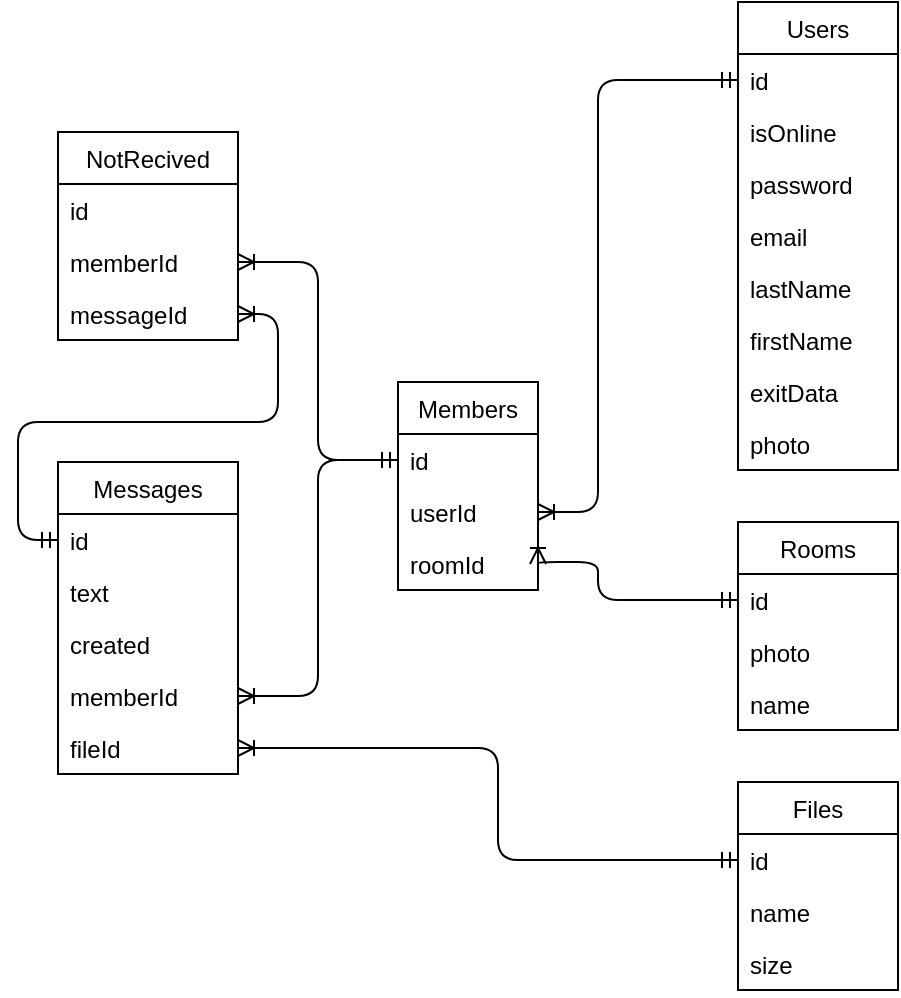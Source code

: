 <mxfile version="14.9.8" type="device"><diagram id="flLPrsJDxj65zPxc9lPy" name="Page-1"><mxGraphModel dx="920" dy="1694" grid="1" gridSize="10" guides="1" tooltips="1" connect="1" arrows="1" fold="1" page="1" pageScale="1" pageWidth="827" pageHeight="1169" math="0" shadow="0"><root><mxCell id="0"/><mxCell id="1" parent="0"/><mxCell id="6dCLjw4nq2Yr_XzxkQZN-1" value="Rooms" style="swimlane;fontStyle=0;childLayout=stackLayout;horizontal=1;startSize=26;horizontalStack=0;resizeParent=1;resizeParentMax=0;resizeLast=0;collapsible=1;marginBottom=0;" vertex="1" parent="1"><mxGeometry x="560" y="70" width="80" height="104" as="geometry"/></mxCell><mxCell id="6dCLjw4nq2Yr_XzxkQZN-2" value="id" style="text;strokeColor=none;fillColor=none;align=left;verticalAlign=top;spacingLeft=4;spacingRight=4;overflow=hidden;rotatable=0;points=[[0,0.5],[1,0.5]];portConstraint=eastwest;" vertex="1" parent="6dCLjw4nq2Yr_XzxkQZN-1"><mxGeometry y="26" width="80" height="26" as="geometry"/></mxCell><mxCell id="6dCLjw4nq2Yr_XzxkQZN-3" value="photo" style="text;strokeColor=none;fillColor=none;align=left;verticalAlign=top;spacingLeft=4;spacingRight=4;overflow=hidden;rotatable=0;points=[[0,0.5],[1,0.5]];portConstraint=eastwest;" vertex="1" parent="6dCLjw4nq2Yr_XzxkQZN-1"><mxGeometry y="52" width="80" height="26" as="geometry"/></mxCell><mxCell id="6dCLjw4nq2Yr_XzxkQZN-4" value="name" style="text;strokeColor=none;fillColor=none;align=left;verticalAlign=top;spacingLeft=4;spacingRight=4;overflow=hidden;rotatable=0;points=[[0,0.5],[1,0.5]];portConstraint=eastwest;" vertex="1" parent="6dCLjw4nq2Yr_XzxkQZN-1"><mxGeometry y="78" width="80" height="26" as="geometry"/></mxCell><mxCell id="6dCLjw4nq2Yr_XzxkQZN-5" value="Users" style="swimlane;fontStyle=0;childLayout=stackLayout;horizontal=1;startSize=26;horizontalStack=0;resizeParent=1;resizeParentMax=0;resizeLast=0;collapsible=1;marginBottom=0;" vertex="1" parent="1"><mxGeometry x="560" y="-190" width="80" height="234" as="geometry"/></mxCell><mxCell id="6dCLjw4nq2Yr_XzxkQZN-6" value="id" style="text;strokeColor=none;fillColor=none;align=left;verticalAlign=top;spacingLeft=4;spacingRight=4;overflow=hidden;rotatable=0;points=[[0,0.5],[1,0.5]];portConstraint=eastwest;" vertex="1" parent="6dCLjw4nq2Yr_XzxkQZN-5"><mxGeometry y="26" width="80" height="26" as="geometry"/></mxCell><mxCell id="6dCLjw4nq2Yr_XzxkQZN-7" value="isOnline" style="text;strokeColor=none;fillColor=none;align=left;verticalAlign=top;spacingLeft=4;spacingRight=4;overflow=hidden;rotatable=0;points=[[0,0.5],[1,0.5]];portConstraint=eastwest;" vertex="1" parent="6dCLjw4nq2Yr_XzxkQZN-5"><mxGeometry y="52" width="80" height="26" as="geometry"/></mxCell><mxCell id="6dCLjw4nq2Yr_XzxkQZN-8" value="password" style="text;strokeColor=none;fillColor=none;align=left;verticalAlign=top;spacingLeft=4;spacingRight=4;overflow=hidden;rotatable=0;points=[[0,0.5],[1,0.5]];portConstraint=eastwest;" vertex="1" parent="6dCLjw4nq2Yr_XzxkQZN-5"><mxGeometry y="78" width="80" height="26" as="geometry"/></mxCell><mxCell id="6dCLjw4nq2Yr_XzxkQZN-36" value="email" style="text;strokeColor=none;fillColor=none;align=left;verticalAlign=top;spacingLeft=4;spacingRight=4;overflow=hidden;rotatable=0;points=[[0,0.5],[1,0.5]];portConstraint=eastwest;" vertex="1" parent="6dCLjw4nq2Yr_XzxkQZN-5"><mxGeometry y="104" width="80" height="26" as="geometry"/></mxCell><mxCell id="6dCLjw4nq2Yr_XzxkQZN-37" value="lastName" style="text;strokeColor=none;fillColor=none;align=left;verticalAlign=top;spacingLeft=4;spacingRight=4;overflow=hidden;rotatable=0;points=[[0,0.5],[1,0.5]];portConstraint=eastwest;" vertex="1" parent="6dCLjw4nq2Yr_XzxkQZN-5"><mxGeometry y="130" width="80" height="26" as="geometry"/></mxCell><mxCell id="6dCLjw4nq2Yr_XzxkQZN-38" value="firstName" style="text;strokeColor=none;fillColor=none;align=left;verticalAlign=top;spacingLeft=4;spacingRight=4;overflow=hidden;rotatable=0;points=[[0,0.5],[1,0.5]];portConstraint=eastwest;" vertex="1" parent="6dCLjw4nq2Yr_XzxkQZN-5"><mxGeometry y="156" width="80" height="26" as="geometry"/></mxCell><mxCell id="6dCLjw4nq2Yr_XzxkQZN-39" value="exitData" style="text;strokeColor=none;fillColor=none;align=left;verticalAlign=top;spacingLeft=4;spacingRight=4;overflow=hidden;rotatable=0;points=[[0,0.5],[1,0.5]];portConstraint=eastwest;" vertex="1" parent="6dCLjw4nq2Yr_XzxkQZN-5"><mxGeometry y="182" width="80" height="26" as="geometry"/></mxCell><mxCell id="6dCLjw4nq2Yr_XzxkQZN-40" value="photo" style="text;strokeColor=none;fillColor=none;align=left;verticalAlign=top;spacingLeft=4;spacingRight=4;overflow=hidden;rotatable=0;points=[[0,0.5],[1,0.5]];portConstraint=eastwest;" vertex="1" parent="6dCLjw4nq2Yr_XzxkQZN-5"><mxGeometry y="208" width="80" height="26" as="geometry"/></mxCell><mxCell id="6dCLjw4nq2Yr_XzxkQZN-9" value="Messages" style="swimlane;fontStyle=0;childLayout=stackLayout;horizontal=1;startSize=26;horizontalStack=0;resizeParent=1;resizeParentMax=0;resizeLast=0;collapsible=1;marginBottom=0;" vertex="1" parent="1"><mxGeometry x="220" y="40" width="90" height="156" as="geometry"/></mxCell><mxCell id="6dCLjw4nq2Yr_XzxkQZN-10" value="id" style="text;strokeColor=none;fillColor=none;align=left;verticalAlign=top;spacingLeft=4;spacingRight=4;overflow=hidden;rotatable=0;points=[[0,0.5],[1,0.5]];portConstraint=eastwest;" vertex="1" parent="6dCLjw4nq2Yr_XzxkQZN-9"><mxGeometry y="26" width="90" height="26" as="geometry"/></mxCell><mxCell id="6dCLjw4nq2Yr_XzxkQZN-11" value="text" style="text;strokeColor=none;fillColor=none;align=left;verticalAlign=top;spacingLeft=4;spacingRight=4;overflow=hidden;rotatable=0;points=[[0,0.5],[1,0.5]];portConstraint=eastwest;" vertex="1" parent="6dCLjw4nq2Yr_XzxkQZN-9"><mxGeometry y="52" width="90" height="26" as="geometry"/></mxCell><mxCell id="6dCLjw4nq2Yr_XzxkQZN-25" value="created" style="text;strokeColor=none;fillColor=none;align=left;verticalAlign=top;spacingLeft=4;spacingRight=4;overflow=hidden;rotatable=0;points=[[0,0.5],[1,0.5]];portConstraint=eastwest;" vertex="1" parent="6dCLjw4nq2Yr_XzxkQZN-9"><mxGeometry y="78" width="90" height="26" as="geometry"/></mxCell><mxCell id="6dCLjw4nq2Yr_XzxkQZN-12" value="memberId" style="text;strokeColor=none;fillColor=none;align=left;verticalAlign=top;spacingLeft=4;spacingRight=4;overflow=hidden;rotatable=0;points=[[0,0.5],[1,0.5]];portConstraint=eastwest;" vertex="1" parent="6dCLjw4nq2Yr_XzxkQZN-9"><mxGeometry y="104" width="90" height="26" as="geometry"/></mxCell><mxCell id="6dCLjw4nq2Yr_XzxkQZN-26" value="fileId" style="text;strokeColor=none;fillColor=none;align=left;verticalAlign=top;spacingLeft=4;spacingRight=4;overflow=hidden;rotatable=0;points=[[0,0.5],[1,0.5]];portConstraint=eastwest;" vertex="1" parent="6dCLjw4nq2Yr_XzxkQZN-9"><mxGeometry y="130" width="90" height="26" as="geometry"/></mxCell><mxCell id="6dCLjw4nq2Yr_XzxkQZN-21" value="Members" style="swimlane;fontStyle=0;childLayout=stackLayout;horizontal=1;startSize=26;horizontalStack=0;resizeParent=1;resizeParentMax=0;resizeLast=0;collapsible=1;marginBottom=0;" vertex="1" parent="1"><mxGeometry x="390" width="70" height="104" as="geometry"/></mxCell><mxCell id="6dCLjw4nq2Yr_XzxkQZN-22" value="id" style="text;strokeColor=none;fillColor=none;align=left;verticalAlign=top;spacingLeft=4;spacingRight=4;overflow=hidden;rotatable=0;points=[[0,0.5],[1,0.5]];portConstraint=eastwest;" vertex="1" parent="6dCLjw4nq2Yr_XzxkQZN-21"><mxGeometry y="26" width="70" height="26" as="geometry"/></mxCell><mxCell id="6dCLjw4nq2Yr_XzxkQZN-23" value="userId" style="text;strokeColor=none;fillColor=none;align=left;verticalAlign=top;spacingLeft=4;spacingRight=4;overflow=hidden;rotatable=0;points=[[0,0.5],[1,0.5]];portConstraint=eastwest;" vertex="1" parent="6dCLjw4nq2Yr_XzxkQZN-21"><mxGeometry y="52" width="70" height="26" as="geometry"/></mxCell><mxCell id="6dCLjw4nq2Yr_XzxkQZN-24" value="roomId" style="text;strokeColor=none;fillColor=none;align=left;verticalAlign=top;spacingLeft=4;spacingRight=4;overflow=hidden;rotatable=0;points=[[0,0.5],[1,0.5]];portConstraint=eastwest;" vertex="1" parent="6dCLjw4nq2Yr_XzxkQZN-21"><mxGeometry y="78" width="70" height="26" as="geometry"/></mxCell><mxCell id="6dCLjw4nq2Yr_XzxkQZN-27" value="Files" style="swimlane;fontStyle=0;childLayout=stackLayout;horizontal=1;startSize=26;horizontalStack=0;resizeParent=1;resizeParentMax=0;resizeLast=0;collapsible=1;marginBottom=0;" vertex="1" parent="1"><mxGeometry x="560" y="200" width="80" height="104" as="geometry"/></mxCell><mxCell id="6dCLjw4nq2Yr_XzxkQZN-28" value="id" style="text;strokeColor=none;fillColor=none;align=left;verticalAlign=top;spacingLeft=4;spacingRight=4;overflow=hidden;rotatable=0;points=[[0,0.5],[1,0.5]];portConstraint=eastwest;" vertex="1" parent="6dCLjw4nq2Yr_XzxkQZN-27"><mxGeometry y="26" width="80" height="26" as="geometry"/></mxCell><mxCell id="6dCLjw4nq2Yr_XzxkQZN-29" value="name" style="text;strokeColor=none;fillColor=none;align=left;verticalAlign=top;spacingLeft=4;spacingRight=4;overflow=hidden;rotatable=0;points=[[0,0.5],[1,0.5]];portConstraint=eastwest;" vertex="1" parent="6dCLjw4nq2Yr_XzxkQZN-27"><mxGeometry y="52" width="80" height="26" as="geometry"/></mxCell><mxCell id="6dCLjw4nq2Yr_XzxkQZN-30" value="size" style="text;strokeColor=none;fillColor=none;align=left;verticalAlign=top;spacingLeft=4;spacingRight=4;overflow=hidden;rotatable=0;points=[[0,0.5],[1,0.5]];portConstraint=eastwest;" vertex="1" parent="6dCLjw4nq2Yr_XzxkQZN-27"><mxGeometry y="78" width="80" height="26" as="geometry"/></mxCell><mxCell id="6dCLjw4nq2Yr_XzxkQZN-32" value="NotRecived" style="swimlane;fontStyle=0;childLayout=stackLayout;horizontal=1;startSize=26;horizontalStack=0;resizeParent=1;resizeParentMax=0;resizeLast=0;collapsible=1;marginBottom=0;" vertex="1" parent="1"><mxGeometry x="220" y="-125" width="90" height="104" as="geometry"/></mxCell><mxCell id="6dCLjw4nq2Yr_XzxkQZN-33" value="id" style="text;strokeColor=none;fillColor=none;align=left;verticalAlign=top;spacingLeft=4;spacingRight=4;overflow=hidden;rotatable=0;points=[[0,0.5],[1,0.5]];portConstraint=eastwest;" vertex="1" parent="6dCLjw4nq2Yr_XzxkQZN-32"><mxGeometry y="26" width="90" height="26" as="geometry"/></mxCell><mxCell id="6dCLjw4nq2Yr_XzxkQZN-34" value="memberId" style="text;strokeColor=none;fillColor=none;align=left;verticalAlign=top;spacingLeft=4;spacingRight=4;overflow=hidden;rotatable=0;points=[[0,0.5],[1,0.5]];portConstraint=eastwest;" vertex="1" parent="6dCLjw4nq2Yr_XzxkQZN-32"><mxGeometry y="52" width="90" height="26" as="geometry"/></mxCell><mxCell id="6dCLjw4nq2Yr_XzxkQZN-47" value="messageId" style="text;strokeColor=none;fillColor=none;align=left;verticalAlign=top;spacingLeft=4;spacingRight=4;overflow=hidden;rotatable=0;points=[[0,0.5],[1,0.5]];portConstraint=eastwest;" vertex="1" parent="6dCLjw4nq2Yr_XzxkQZN-32"><mxGeometry y="78" width="90" height="26" as="geometry"/></mxCell><mxCell id="6dCLjw4nq2Yr_XzxkQZN-44" value="" style="edgeStyle=orthogonalEdgeStyle;fontSize=12;html=1;endArrow=ERoneToMany;startArrow=ERmandOne;exitX=0;exitY=0.5;exitDx=0;exitDy=0;entryX=1;entryY=0.5;entryDx=0;entryDy=0;" edge="1" parent="1" source="6dCLjw4nq2Yr_XzxkQZN-6" target="6dCLjw4nq2Yr_XzxkQZN-23"><mxGeometry width="100" height="100" relative="1" as="geometry"><mxPoint x="364" y="-50" as="sourcePoint"/><mxPoint x="490" y="-70" as="targetPoint"/><Array as="points"><mxPoint x="490" y="-151"/><mxPoint x="490" y="65"/></Array></mxGeometry></mxCell><mxCell id="6dCLjw4nq2Yr_XzxkQZN-45" value="" style="edgeStyle=orthogonalEdgeStyle;fontSize=12;html=1;endArrow=ERoneToMany;startArrow=ERmandOne;exitX=0;exitY=0.5;exitDx=0;exitDy=0;entryX=1;entryY=0.5;entryDx=0;entryDy=0;" edge="1" parent="1" source="6dCLjw4nq2Yr_XzxkQZN-2" target="6dCLjw4nq2Yr_XzxkQZN-24"><mxGeometry width="100" height="100" relative="1" as="geometry"><mxPoint x="550" y="114" as="sourcePoint"/><mxPoint x="460" y="40" as="targetPoint"/><Array as="points"><mxPoint x="490" y="109"/><mxPoint x="490" y="90"/><mxPoint x="460" y="90"/></Array></mxGeometry></mxCell><mxCell id="6dCLjw4nq2Yr_XzxkQZN-46" value="" style="edgeStyle=orthogonalEdgeStyle;fontSize=12;html=1;endArrow=ERoneToMany;startArrow=ERmandOne;exitX=0;exitY=0.5;exitDx=0;exitDy=0;entryX=1;entryY=0.5;entryDx=0;entryDy=0;" edge="1" parent="1" source="6dCLjw4nq2Yr_XzxkQZN-22" target="6dCLjw4nq2Yr_XzxkQZN-34"><mxGeometry width="100" height="100" relative="1" as="geometry"><mxPoint x="380" as="sourcePoint"/><mxPoint x="280" y="-18" as="targetPoint"/><Array as="points"><mxPoint x="350" y="39"/><mxPoint x="350" y="-60"/></Array></mxGeometry></mxCell><mxCell id="6dCLjw4nq2Yr_XzxkQZN-48" value="" style="edgeStyle=orthogonalEdgeStyle;fontSize=12;html=1;endArrow=ERoneToMany;startArrow=ERmandOne;exitX=0;exitY=0.5;exitDx=0;exitDy=0;entryX=1;entryY=0.5;entryDx=0;entryDy=0;" edge="1" parent="1" source="6dCLjw4nq2Yr_XzxkQZN-22" target="6dCLjw4nq2Yr_XzxkQZN-12"><mxGeometry width="100" height="100" relative="1" as="geometry"><mxPoint x="390" y="19" as="sourcePoint"/><mxPoint x="310" y="150" as="targetPoint"/><Array as="points"><mxPoint x="350" y="39"/><mxPoint x="350" y="157"/></Array></mxGeometry></mxCell><mxCell id="6dCLjw4nq2Yr_XzxkQZN-49" value="" style="edgeStyle=orthogonalEdgeStyle;fontSize=12;html=1;endArrow=ERoneToMany;startArrow=ERmandOne;exitX=0;exitY=0.5;exitDx=0;exitDy=0;entryX=1;entryY=0.5;entryDx=0;entryDy=0;" edge="1" parent="1" source="6dCLjw4nq2Yr_XzxkQZN-10" target="6dCLjw4nq2Yr_XzxkQZN-47"><mxGeometry width="100" height="100" relative="1" as="geometry"><mxPoint x="170" y="90" as="sourcePoint"/><mxPoint x="90" y="234.0" as="targetPoint"/><Array as="points"><mxPoint x="200" y="79"/><mxPoint x="200" y="20"/><mxPoint x="330" y="20"/><mxPoint x="330" y="-34"/></Array></mxGeometry></mxCell><mxCell id="6dCLjw4nq2Yr_XzxkQZN-50" value="" style="edgeStyle=orthogonalEdgeStyle;fontSize=12;html=1;endArrow=ERoneToMany;startArrow=ERmandOne;exitX=0;exitY=0.5;exitDx=0;exitDy=0;entryX=1;entryY=0.5;entryDx=0;entryDy=0;" edge="1" parent="1" source="6dCLjw4nq2Yr_XzxkQZN-28" target="6dCLjw4nq2Yr_XzxkQZN-26"><mxGeometry width="100" height="100" relative="1" as="geometry"><mxPoint x="520" y="220" as="sourcePoint"/><mxPoint x="440" y="338" as="targetPoint"/><Array as="points"><mxPoint x="440" y="239"/><mxPoint x="440" y="183"/></Array></mxGeometry></mxCell></root></mxGraphModel></diagram></mxfile>